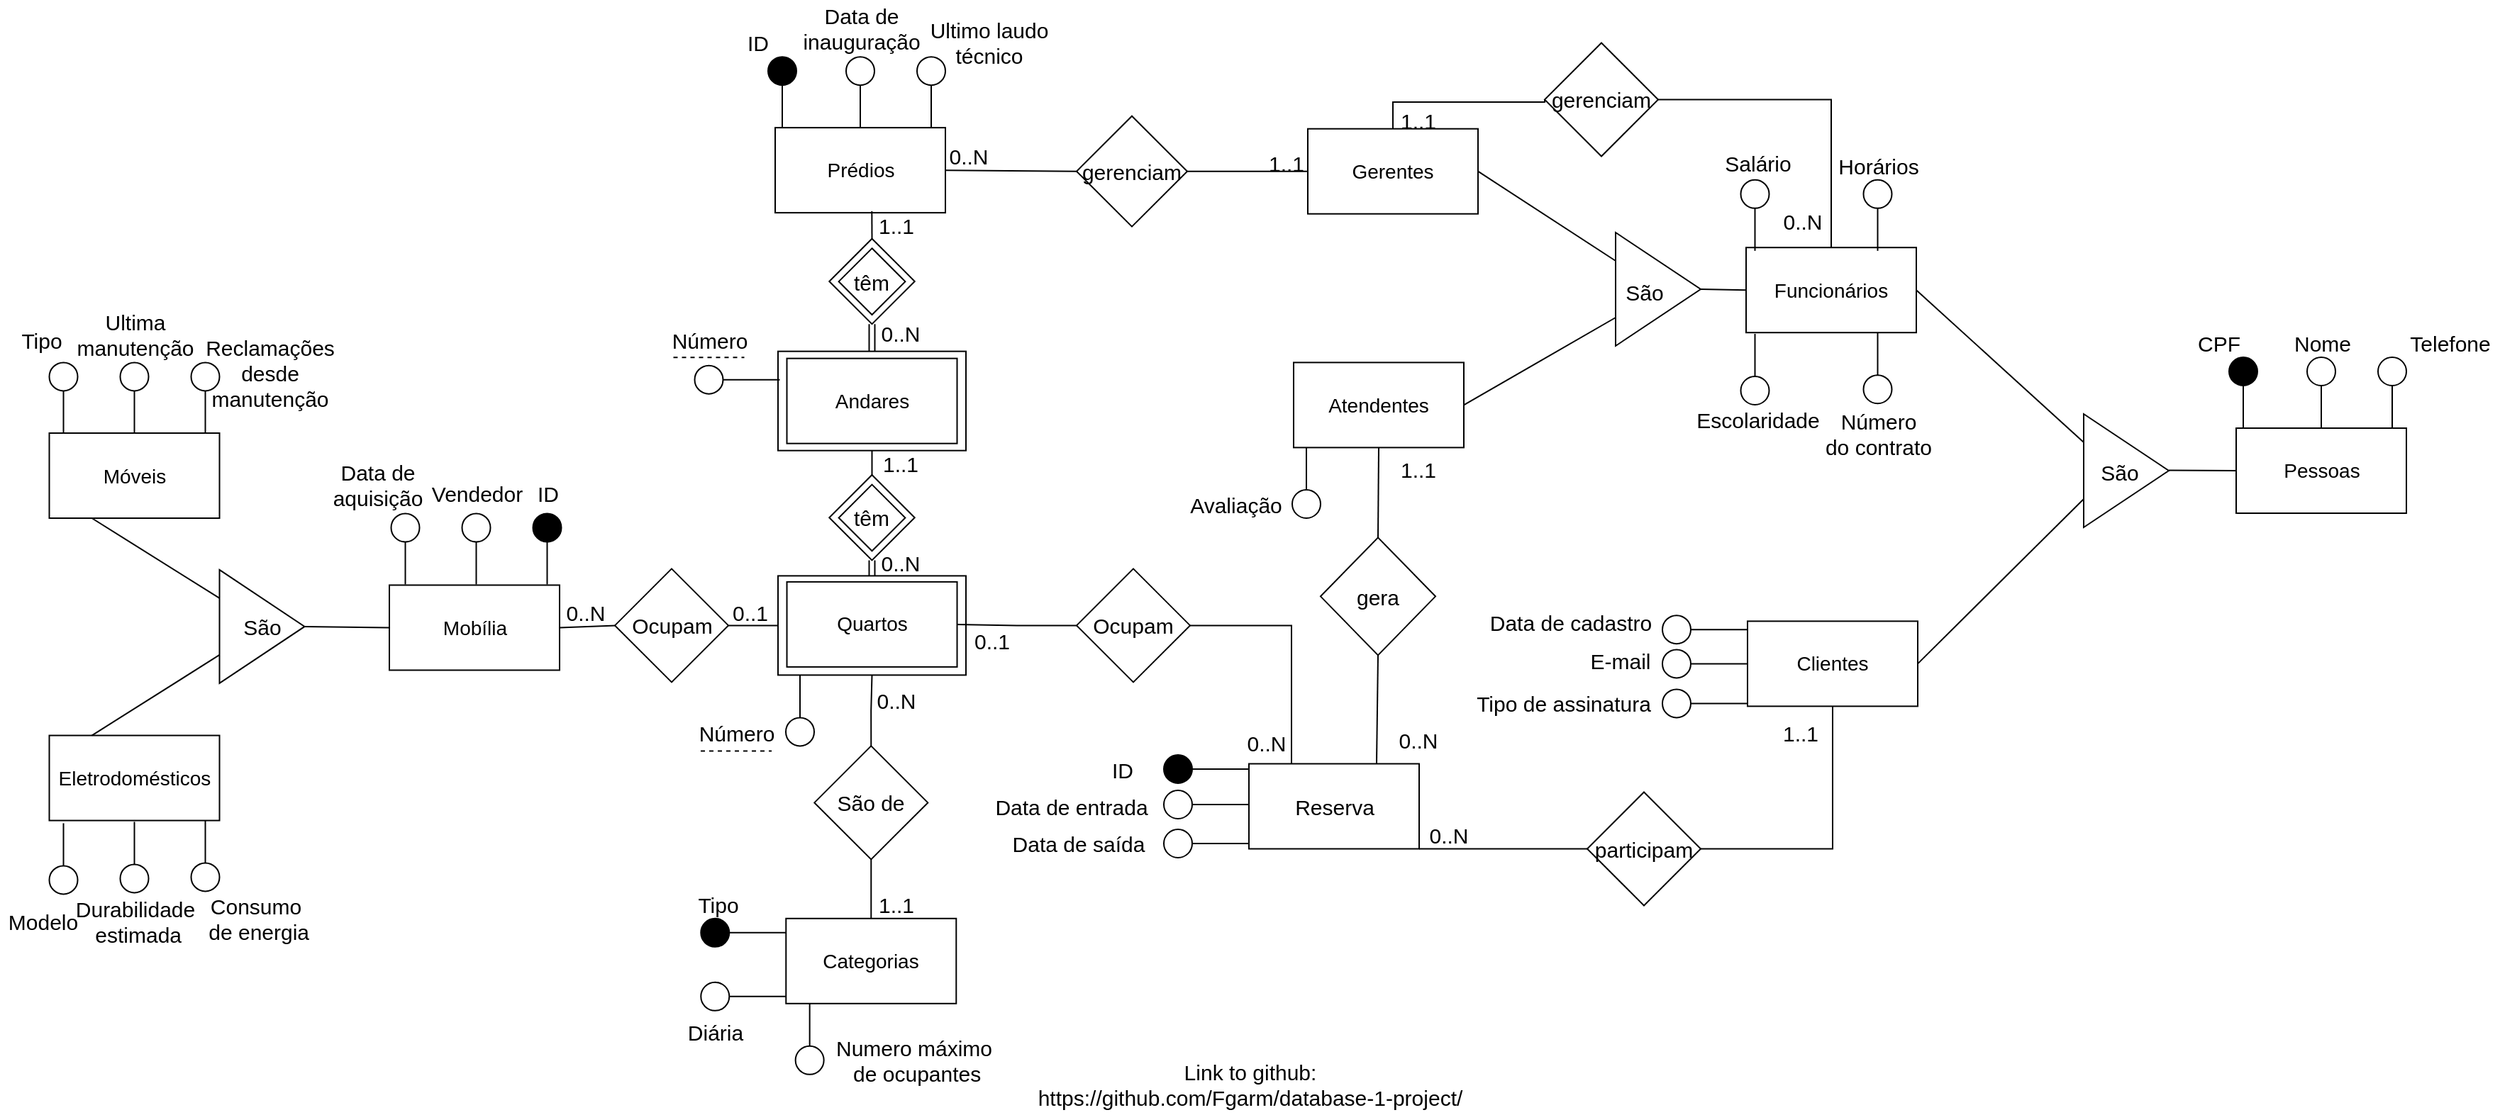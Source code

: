 <mxfile version="18.2.1" type="device"><diagram id="JcB4AoaDVqTouLbzVeP7" name="Page-1"><mxGraphModel dx="2439" dy="483" grid="1" gridSize="10" guides="1" tooltips="1" connect="1" arrows="1" fold="1" page="1" pageScale="1" pageWidth="827" pageHeight="1169" math="0" shadow="0"><root><mxCell id="0"/><mxCell id="1" parent="0"/><mxCell id="ormD6xLcitL1swDB1oH6-173" style="edgeStyle=none;rounded=0;orthogonalLoop=1;jettySize=auto;html=1;exitX=0.5;exitY=1;exitDx=0;exitDy=0;entryX=0.5;entryY=0;entryDx=0;entryDy=0;fontSize=15;endArrow=none;endFill=0;shape=link;" edge="1" parent="1" source="ormD6xLcitL1swDB1oH6-175" target="ormD6xLcitL1swDB1oH6-176"><mxGeometry relative="1" as="geometry"/></mxCell><mxCell id="ormD6xLcitL1swDB1oH6-174" style="edgeStyle=none;rounded=0;orthogonalLoop=1;jettySize=auto;html=1;exitX=0.5;exitY=0;exitDx=0;exitDy=0;entryX=0.5;entryY=1;entryDx=0;entryDy=0;fontSize=15;endArrow=none;endFill=0;" edge="1" parent="1" source="ormD6xLcitL1swDB1oH6-175" target="ormD6xLcitL1swDB1oH6-177"><mxGeometry relative="1" as="geometry"/></mxCell><mxCell id="ormD6xLcitL1swDB1oH6-175" value="" style="rhombus;whiteSpace=wrap;html=1;labelBackgroundColor=none;sketch=0;fontSize=15;strokeColor=default;strokeWidth=1;fillColor=default;aspect=fixed;" vertex="1" parent="1"><mxGeometry x="-584.37" y="353" width="60.23" height="60.23" as="geometry"/></mxCell><mxCell id="ormD6xLcitL1swDB1oH6-176" value="" style="rounded=0;whiteSpace=wrap;html=1;labelBackgroundColor=#000000;fontSize=15;strokeColor=default;strokeWidth=1;fillColor=#FFFFFF;sketch=0;" vertex="1" parent="1"><mxGeometry x="-620.5" y="424.19" width="132.5" height="70" as="geometry"/></mxCell><mxCell id="ormD6xLcitL1swDB1oH6-177" value="" style="rounded=0;whiteSpace=wrap;html=1;labelBackgroundColor=#000000;fontSize=15;strokeColor=default;strokeWidth=1;fillColor=#FFFFFF;sketch=0;" vertex="1" parent="1"><mxGeometry x="-620.5" y="265.83" width="132.5" height="70" as="geometry"/></mxCell><mxCell id="ormD6xLcitL1swDB1oH6-178" value="Prédios" style="rounded=0;whiteSpace=wrap;html=1;fontSize=14;" vertex="1" parent="1"><mxGeometry x="-622.5" y="108.07" width="120" height="60" as="geometry"/></mxCell><mxCell id="ormD6xLcitL1swDB1oH6-179" value="Andares" style="rounded=0;whiteSpace=wrap;html=1;fontSize=14;" vertex="1" parent="1"><mxGeometry x="-614.25" y="270.83" width="120" height="60" as="geometry"/></mxCell><mxCell id="ormD6xLcitL1swDB1oH6-180" value="Quartos" style="rounded=0;whiteSpace=wrap;html=1;fontSize=14;" vertex="1" parent="1"><mxGeometry x="-614.24" y="428.44" width="120" height="60" as="geometry"/></mxCell><mxCell id="ormD6xLcitL1swDB1oH6-181" value="Categorias" style="rounded=0;whiteSpace=wrap;html=1;fontSize=14;" vertex="1" parent="1"><mxGeometry x="-614.86" y="665.89" width="120" height="60" as="geometry"/></mxCell><mxCell id="ormD6xLcitL1swDB1oH6-182" value="Funcionários" style="rounded=0;whiteSpace=wrap;html=1;fontSize=14;" vertex="1" parent="1"><mxGeometry x="62" y="192.61" width="120" height="60" as="geometry"/></mxCell><mxCell id="ormD6xLcitL1swDB1oH6-183" value="Atendentes" style="rounded=0;whiteSpace=wrap;html=1;fontSize=14;" vertex="1" parent="1"><mxGeometry x="-257" y="273.7" width="120" height="60" as="geometry"/></mxCell><mxCell id="ormD6xLcitL1swDB1oH6-184" value="Gerentes" style="rounded=0;whiteSpace=wrap;html=1;fontSize=14;" vertex="1" parent="1"><mxGeometry x="-247" y="108.85" width="120" height="60" as="geometry"/></mxCell><mxCell id="ormD6xLcitL1swDB1oH6-185" value="Mobília" style="rounded=0;whiteSpace=wrap;html=1;fontSize=14;" vertex="1" parent="1"><mxGeometry x="-894.5" y="430.73" width="120" height="60" as="geometry"/></mxCell><mxCell id="ormD6xLcitL1swDB1oH6-186" value="Móveis" style="rounded=0;whiteSpace=wrap;html=1;fontSize=14;" vertex="1" parent="1"><mxGeometry x="-1134.25" y="323.5" width="120" height="60" as="geometry"/></mxCell><mxCell id="ormD6xLcitL1swDB1oH6-187" value="Eletrodomésticos" style="rounded=0;whiteSpace=wrap;html=1;fontSize=14;" vertex="1" parent="1"><mxGeometry x="-1134.25" y="536.78" width="120" height="60" as="geometry"/></mxCell><mxCell id="ormD6xLcitL1swDB1oH6-188" value="Clientes" style="rounded=0;whiteSpace=wrap;html=1;fontSize=14;" vertex="1" parent="1"><mxGeometry x="63" y="456.19" width="120" height="60" as="geometry"/></mxCell><mxCell id="ormD6xLcitL1swDB1oH6-189" value="" style="ellipse;whiteSpace=wrap;html=1;aspect=fixed;fontSize=15;fillColor=#000000;" vertex="1" parent="1"><mxGeometry x="-627.5" y="58.07" width="20" height="20" as="geometry"/></mxCell><mxCell id="ormD6xLcitL1swDB1oH6-190" value="" style="endArrow=none;html=1;rounded=0;fontSize=15;entryX=0.5;entryY=1;entryDx=0;entryDy=0;" edge="1" parent="1" target="ormD6xLcitL1swDB1oH6-189"><mxGeometry width="50" height="50" relative="1" as="geometry"><mxPoint x="-617.5" y="108.07" as="sourcePoint"/><mxPoint x="-577.5" y="88.07" as="targetPoint"/></mxGeometry></mxCell><mxCell id="ormD6xLcitL1swDB1oH6-191" value="ID" style="text;html=1;align=center;verticalAlign=middle;resizable=0;points=[];autosize=1;strokeColor=none;fillColor=none;fontSize=15;" vertex="1" parent="1"><mxGeometry x="-650" y="38.07" width="30" height="20" as="geometry"/></mxCell><mxCell id="ormD6xLcitL1swDB1oH6-192" value="" style="ellipse;whiteSpace=wrap;html=1;aspect=fixed;fontSize=15;" vertex="1" parent="1"><mxGeometry x="-572.5" y="58.07" width="20" height="20" as="geometry"/></mxCell><mxCell id="ormD6xLcitL1swDB1oH6-193" value="" style="endArrow=none;html=1;rounded=0;fontSize=15;entryX=0.5;entryY=1;entryDx=0;entryDy=0;" edge="1" parent="1" target="ormD6xLcitL1swDB1oH6-192"><mxGeometry width="50" height="50" relative="1" as="geometry"><mxPoint x="-562.5" y="108.07" as="sourcePoint"/><mxPoint x="-522.5" y="88.07" as="targetPoint"/></mxGeometry></mxCell><mxCell id="ormD6xLcitL1swDB1oH6-194" value="&lt;div&gt;Data de &lt;br&gt;&lt;/div&gt;&lt;div&gt;inauguração&lt;/div&gt;" style="text;html=1;align=center;verticalAlign=middle;resizable=0;points=[];autosize=1;strokeColor=none;fillColor=none;fontSize=15;" vertex="1" parent="1"><mxGeometry x="-612.5" y="18.07" width="100" height="40" as="geometry"/></mxCell><mxCell id="ormD6xLcitL1swDB1oH6-195" value="" style="ellipse;whiteSpace=wrap;html=1;aspect=fixed;fontSize=15;" vertex="1" parent="1"><mxGeometry x="-522.5" y="58.07" width="20" height="20" as="geometry"/></mxCell><mxCell id="ormD6xLcitL1swDB1oH6-196" value="" style="endArrow=none;html=1;rounded=0;fontSize=15;entryX=0.5;entryY=1;entryDx=0;entryDy=0;" edge="1" parent="1" target="ormD6xLcitL1swDB1oH6-195"><mxGeometry width="50" height="50" relative="1" as="geometry"><mxPoint x="-512.5" y="108.07" as="sourcePoint"/><mxPoint x="-472.5" y="88.07" as="targetPoint"/></mxGeometry></mxCell><mxCell id="ormD6xLcitL1swDB1oH6-197" value="&lt;div&gt;Ultimo laudo &lt;br&gt;&lt;/div&gt;&lt;div&gt;técnico&lt;/div&gt;" style="text;html=1;align=center;verticalAlign=middle;resizable=0;points=[];autosize=1;strokeColor=none;fillColor=none;fontSize=15;" vertex="1" parent="1"><mxGeometry x="-522.5" y="28.07" width="100" height="40" as="geometry"/></mxCell><mxCell id="ormD6xLcitL1swDB1oH6-198" value="Número" style="text;html=1;align=center;verticalAlign=middle;resizable=0;points=[];autosize=1;strokeColor=none;fillColor=none;fontSize=15;dashed=1;strokeWidth=1;perimeterSpacing=0;" vertex="1" parent="1"><mxGeometry x="-704.25" y="247.76" width="70" height="20" as="geometry"/></mxCell><mxCell id="ormD6xLcitL1swDB1oH6-199" value="" style="endArrow=none;dashed=1;html=1;rounded=0;fontSize=15;" edge="1" parent="1"><mxGeometry width="50" height="50" relative="1" as="geometry"><mxPoint x="-694.25" y="270.14" as="sourcePoint"/><mxPoint x="-644.25" y="270.14" as="targetPoint"/></mxGeometry></mxCell><mxCell id="ormD6xLcitL1swDB1oH6-200" value="" style="endArrow=none;html=1;rounded=0;fontSize=15;" edge="1" parent="1"><mxGeometry relative="1" as="geometry"><mxPoint x="-659.25" y="285.83" as="sourcePoint"/><mxPoint x="-619.25" y="285.83" as="targetPoint"/></mxGeometry></mxCell><mxCell id="ormD6xLcitL1swDB1oH6-201" value="" style="ellipse;whiteSpace=wrap;html=1;aspect=fixed;fontSize=15;labelBackgroundColor=#000000;sketch=0;strokeColor=default;strokeWidth=1;fillColor=#FFFFFF;" vertex="1" parent="1"><mxGeometry x="-679.25" y="275.83" width="20" height="20" as="geometry"/></mxCell><mxCell id="ormD6xLcitL1swDB1oH6-202" value="Número" style="text;html=1;align=center;verticalAlign=middle;resizable=0;points=[];autosize=1;strokeColor=none;fillColor=none;fontSize=15;dashed=1;strokeWidth=1;perimeterSpacing=0;" vertex="1" parent="1"><mxGeometry x="-685" y="525.31" width="70" height="20" as="geometry"/></mxCell><mxCell id="ormD6xLcitL1swDB1oH6-203" value="" style="endArrow=none;dashed=1;html=1;rounded=0;fontSize=15;" edge="1" parent="1"><mxGeometry width="50" height="50" relative="1" as="geometry"><mxPoint x="-675.0" y="547.69" as="sourcePoint"/><mxPoint x="-625.0" y="547.69" as="targetPoint"/></mxGeometry></mxCell><mxCell id="ormD6xLcitL1swDB1oH6-204" value="&lt;div&gt;Numero máximo&lt;/div&gt;&lt;div&gt;&amp;nbsp;de ocupantes&lt;/div&gt;" style="text;html=1;align=center;verticalAlign=middle;resizable=0;points=[];autosize=1;strokeColor=none;fillColor=none;fontSize=15;" vertex="1" parent="1"><mxGeometry x="-590.5" y="745.89" width="130" height="40" as="geometry"/></mxCell><mxCell id="ormD6xLcitL1swDB1oH6-205" value="" style="endArrow=none;html=1;rounded=0;fontSize=15;" edge="1" parent="1"><mxGeometry relative="1" as="geometry"><mxPoint x="-654.86" y="675.89" as="sourcePoint"/><mxPoint x="-614.86" y="675.89" as="targetPoint"/></mxGeometry></mxCell><mxCell id="ormD6xLcitL1swDB1oH6-206" value="" style="endArrow=none;html=1;rounded=0;fontSize=15;" edge="1" parent="1"><mxGeometry relative="1" as="geometry"><mxPoint x="-654.86" y="720.89" as="sourcePoint"/><mxPoint x="-614.86" y="720.89" as="targetPoint"/></mxGeometry></mxCell><mxCell id="ormD6xLcitL1swDB1oH6-207" value="" style="ellipse;whiteSpace=wrap;html=1;aspect=fixed;fontSize=15;labelBackgroundColor=#000000;sketch=0;strokeColor=default;strokeWidth=1;fillColor=#FFFFFF;" vertex="1" parent="1"><mxGeometry x="-674.86" y="710.89" width="20" height="20" as="geometry"/></mxCell><mxCell id="ormD6xLcitL1swDB1oH6-208" value="Tipo" style="text;html=1;align=center;verticalAlign=middle;resizable=0;points=[];autosize=1;strokeColor=none;fillColor=none;fontSize=15;" vertex="1" parent="1"><mxGeometry x="-683" y="645.89" width="40" height="20" as="geometry"/></mxCell><mxCell id="ormD6xLcitL1swDB1oH6-209" value="Diária" style="text;html=1;align=center;verticalAlign=middle;resizable=0;points=[];autosize=1;strokeColor=none;fillColor=none;fontSize=15;" vertex="1" parent="1"><mxGeometry x="-689.86" y="735.89" width="50" height="20" as="geometry"/></mxCell><mxCell id="ormD6xLcitL1swDB1oH6-210" value="" style="ellipse;whiteSpace=wrap;html=1;aspect=fixed;fontSize=15;labelBackgroundColor=#000000;sketch=0;strokeColor=default;strokeWidth=1;fillColor=#FFFFFF;" vertex="1" parent="1"><mxGeometry x="-615.0" y="524.19" width="20" height="20" as="geometry"/></mxCell><mxCell id="ormD6xLcitL1swDB1oH6-211" value="" style="endArrow=none;html=1;rounded=0;fontSize=15;entryX=0.5;entryY=1;entryDx=0;entryDy=0;exitX=0.5;exitY=0;exitDx=0;exitDy=0;" edge="1" parent="1" source="ormD6xLcitL1swDB1oH6-210"><mxGeometry width="50" height="50" relative="1" as="geometry"><mxPoint x="-565.0" y="474.19" as="sourcePoint"/><mxPoint x="-605" y="494.19" as="targetPoint"/></mxGeometry></mxCell><mxCell id="ormD6xLcitL1swDB1oH6-212" value="" style="ellipse;whiteSpace=wrap;html=1;aspect=fixed;fontSize=15;labelBackgroundColor=#000000;sketch=0;strokeColor=default;strokeWidth=1;fillColor=#FFFFFF;" vertex="1" parent="1"><mxGeometry x="-608.18" y="755.89" width="20" height="20" as="geometry"/></mxCell><mxCell id="ormD6xLcitL1swDB1oH6-213" value="" style="endArrow=none;html=1;rounded=0;fontSize=15;entryX=0.5;entryY=1;entryDx=0;entryDy=0;exitX=0.5;exitY=0;exitDx=0;exitDy=0;" edge="1" parent="1" source="ormD6xLcitL1swDB1oH6-212"><mxGeometry width="50" height="50" relative="1" as="geometry"><mxPoint x="-558.18" y="705.89" as="sourcePoint"/><mxPoint x="-598.18" y="725.89" as="targetPoint"/></mxGeometry></mxCell><mxCell id="ormD6xLcitL1swDB1oH6-214" value="Pessoas" style="rounded=0;whiteSpace=wrap;html=1;fontSize=14;" vertex="1" parent="1"><mxGeometry x="407.5" y="320" width="120" height="60" as="geometry"/></mxCell><mxCell id="ormD6xLcitL1swDB1oH6-215" value="" style="ellipse;whiteSpace=wrap;html=1;aspect=fixed;fontSize=15;fillColor=#000000;" vertex="1" parent="1"><mxGeometry x="402.5" y="270" width="20" height="20" as="geometry"/></mxCell><mxCell id="ormD6xLcitL1swDB1oH6-216" value="" style="endArrow=none;html=1;rounded=0;fontSize=15;entryX=0.5;entryY=1;entryDx=0;entryDy=0;" edge="1" parent="1" target="ormD6xLcitL1swDB1oH6-215"><mxGeometry width="50" height="50" relative="1" as="geometry"><mxPoint x="412.5" y="320" as="sourcePoint"/><mxPoint x="452.5" y="300" as="targetPoint"/></mxGeometry></mxCell><mxCell id="ormD6xLcitL1swDB1oH6-217" value="" style="ellipse;whiteSpace=wrap;html=1;aspect=fixed;fontSize=15;" vertex="1" parent="1"><mxGeometry x="457.5" y="270" width="20" height="20" as="geometry"/></mxCell><mxCell id="ormD6xLcitL1swDB1oH6-218" value="" style="endArrow=none;html=1;rounded=0;fontSize=15;entryX=0.5;entryY=1;entryDx=0;entryDy=0;" edge="1" parent="1" target="ormD6xLcitL1swDB1oH6-217"><mxGeometry width="50" height="50" relative="1" as="geometry"><mxPoint x="467.5" y="320" as="sourcePoint"/><mxPoint x="507.5" y="300" as="targetPoint"/></mxGeometry></mxCell><mxCell id="ormD6xLcitL1swDB1oH6-219" value="CPF" style="text;html=1;align=center;verticalAlign=middle;resizable=0;points=[];autosize=1;strokeColor=none;fillColor=none;fontSize=15;" vertex="1" parent="1"><mxGeometry x="370" y="250.0" width="50" height="20" as="geometry"/></mxCell><mxCell id="ormD6xLcitL1swDB1oH6-220" value="Nome" style="text;html=1;align=center;verticalAlign=middle;resizable=0;points=[];autosize=1;strokeColor=none;fillColor=none;fontSize=15;" vertex="1" parent="1"><mxGeometry x="437.5" y="250.0" width="60" height="20" as="geometry"/></mxCell><mxCell id="ormD6xLcitL1swDB1oH6-221" value="" style="ellipse;whiteSpace=wrap;html=1;aspect=fixed;fontSize=15;" vertex="1" parent="1"><mxGeometry x="507.5" y="270" width="20" height="20" as="geometry"/></mxCell><mxCell id="ormD6xLcitL1swDB1oH6-222" value="" style="endArrow=none;html=1;rounded=0;fontSize=15;entryX=0.5;entryY=1;entryDx=0;entryDy=0;" edge="1" parent="1" target="ormD6xLcitL1swDB1oH6-221"><mxGeometry width="50" height="50" relative="1" as="geometry"><mxPoint x="517.5" y="320" as="sourcePoint"/><mxPoint x="557.5" y="300" as="targetPoint"/></mxGeometry></mxCell><mxCell id="ormD6xLcitL1swDB1oH6-223" value="Telefone" style="text;html=1;align=center;verticalAlign=middle;resizable=0;points=[];autosize=1;strokeColor=none;fillColor=none;fontSize=15;" vertex="1" parent="1"><mxGeometry x="522.5" y="250.0" width="70" height="20" as="geometry"/></mxCell><mxCell id="ormD6xLcitL1swDB1oH6-224" value="Escolaridade" style="text;html=1;align=center;verticalAlign=middle;resizable=0;points=[];autosize=1;strokeColor=none;fillColor=none;fontSize=15;" vertex="1" parent="1"><mxGeometry x="20" y="303.5" width="100" height="20" as="geometry"/></mxCell><mxCell id="ormD6xLcitL1swDB1oH6-225" value="Salário" style="text;html=1;align=center;verticalAlign=middle;resizable=0;points=[];autosize=1;strokeColor=none;fillColor=none;fontSize=15;" vertex="1" parent="1"><mxGeometry x="40" y="123" width="60" height="20" as="geometry"/></mxCell><mxCell id="ormD6xLcitL1swDB1oH6-226" value="Horários" style="text;html=1;align=center;verticalAlign=middle;resizable=0;points=[];autosize=1;strokeColor=none;fillColor=none;fontSize=15;" vertex="1" parent="1"><mxGeometry x="120" y="124.93" width="70" height="20" as="geometry"/></mxCell><mxCell id="ormD6xLcitL1swDB1oH6-227" value="&lt;div&gt;Número &lt;br&gt;&lt;/div&gt;&lt;div&gt;do contrato&lt;/div&gt;" style="text;html=1;align=center;verticalAlign=middle;resizable=0;points=[];autosize=1;strokeColor=none;fillColor=none;fontSize=15;" vertex="1" parent="1"><mxGeometry x="110" y="303.5" width="90" height="40" as="geometry"/></mxCell><mxCell id="ormD6xLcitL1swDB1oH6-228" value="Reserva" style="rounded=0;whiteSpace=wrap;html=1;labelBackgroundColor=#FFFFFF;sketch=0;fontSize=15;strokeColor=default;strokeWidth=1;fillColor=#FFFFFF;" vertex="1" parent="1"><mxGeometry x="-288.5" y="556.75" width="120" height="60" as="geometry"/></mxCell><mxCell id="ormD6xLcitL1swDB1oH6-229" value="Data de cadastro" style="text;html=1;align=center;verticalAlign=middle;resizable=0;points=[];autosize=1;strokeColor=none;fillColor=none;fontSize=15;" vertex="1" parent="1"><mxGeometry x="-127" y="447.08" width="130" height="20" as="geometry"/></mxCell><mxCell id="ormD6xLcitL1swDB1oH6-230" value="Tipo de assinatura" style="text;html=1;align=center;verticalAlign=middle;resizable=0;points=[];autosize=1;strokeColor=none;fillColor=none;fontSize=15;" vertex="1" parent="1"><mxGeometry x="-137" y="503.69" width="140" height="20" as="geometry"/></mxCell><mxCell id="ormD6xLcitL1swDB1oH6-231" value="E-mail" style="text;html=1;align=center;verticalAlign=middle;resizable=0;points=[];autosize=1;strokeColor=none;fillColor=none;fontSize=15;" vertex="1" parent="1"><mxGeometry x="-57" y="473.69" width="60" height="20" as="geometry"/></mxCell><mxCell id="ormD6xLcitL1swDB1oH6-232" value="Avaliação" style="text;html=1;align=center;verticalAlign=middle;resizable=0;points=[];autosize=1;strokeColor=none;fillColor=none;fontSize=15;" vertex="1" parent="1"><mxGeometry x="-338" y="363.5" width="80" height="20" as="geometry"/></mxCell><mxCell id="ormD6xLcitL1swDB1oH6-233" value="" style="ellipse;whiteSpace=wrap;html=1;aspect=fixed;fontSize=15;labelBackgroundColor=#000000;sketch=0;strokeColor=default;strokeWidth=1;fillColor=#FFFFFF;" vertex="1" parent="1"><mxGeometry x="144.75" y="144.93" width="20" height="20" as="geometry"/></mxCell><mxCell id="ormD6xLcitL1swDB1oH6-234" value="" style="endArrow=none;html=1;rounded=0;fontSize=15;entryX=0.5;entryY=1;entryDx=0;entryDy=0;" edge="1" parent="1" target="ormD6xLcitL1swDB1oH6-233"><mxGeometry width="50" height="50" relative="1" as="geometry"><mxPoint x="154.75" y="194.93" as="sourcePoint"/><mxPoint x="194.75" y="174.93" as="targetPoint"/></mxGeometry></mxCell><mxCell id="ormD6xLcitL1swDB1oH6-235" value="" style="ellipse;whiteSpace=wrap;html=1;aspect=fixed;fontSize=15;labelBackgroundColor=#000000;sketch=0;strokeColor=default;strokeWidth=1;fillColor=#FFFFFF;" vertex="1" parent="1"><mxGeometry x="58.25" y="144.93" width="20" height="20" as="geometry"/></mxCell><mxCell id="ormD6xLcitL1swDB1oH6-236" value="" style="endArrow=none;html=1;rounded=0;fontSize=15;entryX=0.5;entryY=1;entryDx=0;entryDy=0;" edge="1" parent="1" target="ormD6xLcitL1swDB1oH6-235"><mxGeometry width="50" height="50" relative="1" as="geometry"><mxPoint x="68.25" y="194.93" as="sourcePoint"/><mxPoint x="108.25" y="174.93" as="targetPoint"/></mxGeometry></mxCell><mxCell id="ormD6xLcitL1swDB1oH6-237" value="" style="endArrow=none;html=1;rounded=0;fontSize=15;" edge="1" parent="1"><mxGeometry relative="1" as="geometry"><mxPoint x="-328.5" y="613" as="sourcePoint"/><mxPoint x="-288.5" y="613" as="targetPoint"/></mxGeometry></mxCell><mxCell id="ormD6xLcitL1swDB1oH6-238" value="" style="ellipse;whiteSpace=wrap;html=1;aspect=fixed;fontSize=15;labelBackgroundColor=#000000;sketch=0;strokeColor=default;strokeWidth=1;fillColor=#FFFFFF;" vertex="1" parent="1"><mxGeometry x="-348.5" y="603" width="20" height="20" as="geometry"/></mxCell><mxCell id="ormD6xLcitL1swDB1oH6-239" value="" style="endArrow=none;html=1;rounded=0;fontSize=15;" edge="1" parent="1"><mxGeometry relative="1" as="geometry"><mxPoint x="-328.5" y="585.5" as="sourcePoint"/><mxPoint x="-288.5" y="585.5" as="targetPoint"/></mxGeometry></mxCell><mxCell id="ormD6xLcitL1swDB1oH6-240" value="" style="ellipse;whiteSpace=wrap;html=1;aspect=fixed;fontSize=15;labelBackgroundColor=#000000;sketch=0;strokeColor=default;strokeWidth=1;fillColor=#FFFFFF;" vertex="1" parent="1"><mxGeometry x="-348.5" y="575.5" width="20" height="20" as="geometry"/></mxCell><mxCell id="ormD6xLcitL1swDB1oH6-241" value="" style="endArrow=none;html=1;rounded=0;fontSize=15;" edge="1" parent="1"><mxGeometry relative="1" as="geometry"><mxPoint x="-328.5" y="560.5" as="sourcePoint"/><mxPoint x="-288.5" y="560.5" as="targetPoint"/></mxGeometry></mxCell><mxCell id="ormD6xLcitL1swDB1oH6-242" value="ID" style="text;html=1;align=center;verticalAlign=middle;resizable=0;points=[];autosize=1;strokeColor=none;fillColor=none;fontSize=15;" vertex="1" parent="1"><mxGeometry x="-393.5" y="550.5" width="30" height="20" as="geometry"/></mxCell><mxCell id="ormD6xLcitL1swDB1oH6-243" value="Data de entrada" style="text;html=1;align=center;verticalAlign=middle;resizable=0;points=[];autosize=1;strokeColor=none;fillColor=none;fontSize=15;" vertex="1" parent="1"><mxGeometry x="-474" y="576.75" width="120" height="20" as="geometry"/></mxCell><mxCell id="ormD6xLcitL1swDB1oH6-244" value="" style="endArrow=none;html=1;rounded=0;fontSize=15;" edge="1" parent="1"><mxGeometry relative="1" as="geometry"><mxPoint x="23.0" y="486.19" as="sourcePoint"/><mxPoint x="63.0" y="486.19" as="targetPoint"/></mxGeometry></mxCell><mxCell id="ormD6xLcitL1swDB1oH6-245" value="" style="ellipse;whiteSpace=wrap;html=1;aspect=fixed;fontSize=15;labelBackgroundColor=#000000;sketch=0;strokeColor=default;strokeWidth=1;fillColor=#FFFFFF;" vertex="1" parent="1"><mxGeometry x="3" y="476.19" width="20" height="20" as="geometry"/></mxCell><mxCell id="ormD6xLcitL1swDB1oH6-246" value="" style="endArrow=none;html=1;rounded=0;fontSize=15;" edge="1" parent="1"><mxGeometry relative="1" as="geometry"><mxPoint x="23.0" y="462.08" as="sourcePoint"/><mxPoint x="63.0" y="462.08" as="targetPoint"/></mxGeometry></mxCell><mxCell id="ormD6xLcitL1swDB1oH6-247" value="" style="ellipse;whiteSpace=wrap;html=1;aspect=fixed;fontSize=15;labelBackgroundColor=#000000;sketch=0;strokeColor=default;strokeWidth=1;fillColor=#FFFFFF;" vertex="1" parent="1"><mxGeometry x="3" y="452.08" width="20" height="20" as="geometry"/></mxCell><mxCell id="ormD6xLcitL1swDB1oH6-248" value="" style="endArrow=none;html=1;rounded=0;fontSize=15;" edge="1" parent="1"><mxGeometry relative="1" as="geometry"><mxPoint x="23.0" y="514.19" as="sourcePoint"/><mxPoint x="63.0" y="514.19" as="targetPoint"/></mxGeometry></mxCell><mxCell id="ormD6xLcitL1swDB1oH6-249" value="" style="ellipse;whiteSpace=wrap;html=1;aspect=fixed;fontSize=15;labelBackgroundColor=#000000;sketch=0;strokeColor=default;strokeWidth=1;fillColor=#FFFFFF;" vertex="1" parent="1"><mxGeometry x="3" y="504.19" width="20" height="20" as="geometry"/></mxCell><mxCell id="ormD6xLcitL1swDB1oH6-250" value="&lt;div&gt;Link to github:&lt;br&gt;&lt;/div&gt;&lt;div&gt;https://github.com/Fgarm/database-1-project/&lt;/div&gt;" style="text;html=1;align=center;verticalAlign=middle;resizable=0;points=[];autosize=1;strokeColor=none;fillColor=none;fontSize=15;" vertex="1" parent="1"><mxGeometry x="-443" y="763" width="310" height="40" as="geometry"/></mxCell><mxCell id="ormD6xLcitL1swDB1oH6-251" value="" style="triangle;whiteSpace=wrap;html=1;labelBackgroundColor=#000000;sketch=0;fontSize=15;strokeColor=default;strokeWidth=1;fillColor=#FFFFFF;" vertex="1" parent="1"><mxGeometry x="300" y="310" width="60" height="80" as="geometry"/></mxCell><mxCell id="ormD6xLcitL1swDB1oH6-252" value="São" style="text;html=1;align=center;verticalAlign=middle;resizable=0;points=[];autosize=1;strokeColor=none;fillColor=none;fontSize=15;" vertex="1" parent="1"><mxGeometry x="305" y="341.47" width="40" height="20" as="geometry"/></mxCell><mxCell id="ormD6xLcitL1swDB1oH6-253" value="" style="endArrow=none;html=1;rounded=0;fontSize=15;entryX=0;entryY=0.5;entryDx=0;entryDy=0;" edge="1" parent="1" target="ormD6xLcitL1swDB1oH6-214"><mxGeometry relative="1" as="geometry"><mxPoint x="360" y="349.8" as="sourcePoint"/><mxPoint x="520" y="349.8" as="targetPoint"/></mxGeometry></mxCell><mxCell id="ormD6xLcitL1swDB1oH6-254" value="" style="endArrow=none;html=1;rounded=0;fontSize=15;entryX=0;entryY=0.25;entryDx=0;entryDy=0;exitX=1;exitY=0.5;exitDx=0;exitDy=0;" edge="1" parent="1" source="ormD6xLcitL1swDB1oH6-182" target="ormD6xLcitL1swDB1oH6-251"><mxGeometry relative="1" as="geometry"><mxPoint x="260" y="320" as="sourcePoint"/><mxPoint x="240" y="440" as="targetPoint"/></mxGeometry></mxCell><mxCell id="ormD6xLcitL1swDB1oH6-255" value="" style="endArrow=none;html=1;rounded=0;fontSize=15;exitX=1;exitY=0.5;exitDx=0;exitDy=0;entryX=0;entryY=0.75;entryDx=0;entryDy=0;" edge="1" parent="1" source="ormD6xLcitL1swDB1oH6-188" target="ormD6xLcitL1swDB1oH6-251"><mxGeometry relative="1" as="geometry"><mxPoint x="177.5" y="488.83" as="sourcePoint"/><mxPoint x="337.5" y="488.83" as="targetPoint"/></mxGeometry></mxCell><mxCell id="ormD6xLcitL1swDB1oH6-256" style="edgeStyle=none;rounded=0;orthogonalLoop=1;jettySize=auto;html=1;exitX=1;exitY=0.5;exitDx=0;exitDy=0;entryX=0;entryY=0.5;entryDx=0;entryDy=0;endArrow=none;endFill=0;" edge="1" parent="1" source="ormD6xLcitL1swDB1oH6-257" target="ormD6xLcitL1swDB1oH6-182"><mxGeometry relative="1" as="geometry"/></mxCell><mxCell id="ormD6xLcitL1swDB1oH6-257" value="" style="triangle;whiteSpace=wrap;html=1;labelBackgroundColor=#000000;sketch=0;fontSize=15;strokeColor=default;strokeWidth=1;fillColor=#FFFFFF;rotation=0;" vertex="1" parent="1"><mxGeometry x="-30" y="182.0" width="60" height="80" as="geometry"/></mxCell><mxCell id="ormD6xLcitL1swDB1oH6-258" value="São" style="text;html=1;align=center;verticalAlign=middle;resizable=0;points=[];autosize=1;strokeColor=none;fillColor=none;fontSize=15;" vertex="1" parent="1"><mxGeometry x="-30" y="213.7" width="40" height="20" as="geometry"/></mxCell><mxCell id="ormD6xLcitL1swDB1oH6-259" value="" style="endArrow=none;html=1;rounded=0;fontSize=15;exitX=1;exitY=0.5;exitDx=0;exitDy=0;entryX=0;entryY=0.25;entryDx=0;entryDy=0;" edge="1" parent="1" source="ormD6xLcitL1swDB1oH6-184" target="ormD6xLcitL1swDB1oH6-257"><mxGeometry relative="1" as="geometry"><mxPoint x="-87.5" y="211.72" as="sourcePoint"/><mxPoint x="72.5" y="211.72" as="targetPoint"/></mxGeometry></mxCell><mxCell id="ormD6xLcitL1swDB1oH6-260" value="" style="endArrow=none;html=1;rounded=0;fontSize=15;entryX=1;entryY=0.5;entryDx=0;entryDy=0;exitX=0;exitY=0.75;exitDx=0;exitDy=0;" edge="1" parent="1" source="ormD6xLcitL1swDB1oH6-257" target="ormD6xLcitL1swDB1oH6-183"><mxGeometry relative="1" as="geometry"><mxPoint x="101.5" y="261.08" as="sourcePoint"/><mxPoint x="261.5" y="261.08" as="targetPoint"/></mxGeometry></mxCell><mxCell id="ormD6xLcitL1swDB1oH6-261" style="edgeStyle=none;rounded=0;orthogonalLoop=1;jettySize=auto;html=1;exitX=0.5;exitY=0;exitDx=0;exitDy=0;entryX=0.5;entryY=1;entryDx=0;entryDy=0;endArrow=none;endFill=0;" edge="1" parent="1" source="ormD6xLcitL1swDB1oH6-262" target="ormD6xLcitL1swDB1oH6-183"><mxGeometry relative="1" as="geometry"/></mxCell><mxCell id="ormD6xLcitL1swDB1oH6-262" value="gera" style="rhombus;whiteSpace=wrap;html=1;labelBackgroundColor=#FFFFFF;sketch=0;fontSize=15;strokeColor=default;strokeWidth=1;fillColor=#FFFFFF;rotation=0;" vertex="1" parent="1"><mxGeometry x="-238" y="397.18" width="81" height="83" as="geometry"/></mxCell><mxCell id="ormD6xLcitL1swDB1oH6-263" value="" style="endArrow=none;html=1;rounded=0;fontSize=15;entryX=0.75;entryY=0;entryDx=0;entryDy=0;exitX=0.5;exitY=1;exitDx=0;exitDy=0;" edge="1" parent="1" source="ormD6xLcitL1swDB1oH6-262" target="ormD6xLcitL1swDB1oH6-228"><mxGeometry relative="1" as="geometry"><mxPoint x="-349" y="411.08" as="sourcePoint"/><mxPoint x="-128" y="449.08" as="targetPoint"/></mxGeometry></mxCell><mxCell id="ormD6xLcitL1swDB1oH6-264" value="" style="ellipse;whiteSpace=wrap;html=1;aspect=fixed;fontSize=15;fillColor=#000000;labelBackgroundColor=none;sketch=0;strokeColor=default;strokeWidth=1;" vertex="1" parent="1"><mxGeometry x="-348.5" y="550.5" width="20" height="20" as="geometry"/></mxCell><mxCell id="ormD6xLcitL1swDB1oH6-265" style="edgeStyle=orthogonalEdgeStyle;rounded=0;orthogonalLoop=1;jettySize=auto;html=1;entryX=1;entryY=0.5;entryDx=0;entryDy=0;fontSize=15;endArrow=none;endFill=0;" edge="1" parent="1" source="ormD6xLcitL1swDB1oH6-267" target="ormD6xLcitL1swDB1oH6-180"><mxGeometry relative="1" as="geometry"/></mxCell><mxCell id="ormD6xLcitL1swDB1oH6-266" style="edgeStyle=orthogonalEdgeStyle;rounded=0;orthogonalLoop=1;jettySize=auto;html=1;exitX=1;exitY=0.5;exitDx=0;exitDy=0;entryX=0.25;entryY=0;entryDx=0;entryDy=0;endArrow=none;endFill=0;" edge="1" parent="1" source="ormD6xLcitL1swDB1oH6-267" target="ormD6xLcitL1swDB1oH6-228"><mxGeometry relative="1" as="geometry"/></mxCell><mxCell id="ormD6xLcitL1swDB1oH6-267" value="Ocupam" style="rhombus;whiteSpace=wrap;html=1;labelBackgroundColor=none;sketch=0;fontSize=15;strokeColor=default;strokeWidth=1;fillColor=default;" vertex="1" parent="1"><mxGeometry x="-410" y="419.19" width="80" height="80" as="geometry"/></mxCell><mxCell id="ormD6xLcitL1swDB1oH6-268" value="" style="ellipse;whiteSpace=wrap;html=1;aspect=fixed;fontSize=15;fillColor=#000000;labelBackgroundColor=none;sketch=0;strokeColor=default;strokeWidth=1;" vertex="1" parent="1"><mxGeometry x="-793.25" y="380.23" width="20" height="20" as="geometry"/></mxCell><mxCell id="ormD6xLcitL1swDB1oH6-269" value="" style="endArrow=none;html=1;rounded=0;fontSize=15;entryX=0.5;entryY=1;entryDx=0;entryDy=0;" edge="1" parent="1" target="ormD6xLcitL1swDB1oH6-268"><mxGeometry width="50" height="50" relative="1" as="geometry"><mxPoint x="-783.25" y="430.23" as="sourcePoint"/><mxPoint x="-743.25" y="410.23" as="targetPoint"/></mxGeometry></mxCell><mxCell id="ormD6xLcitL1swDB1oH6-270" value="" style="ellipse;whiteSpace=wrap;html=1;aspect=fixed;fontSize=15;labelBackgroundColor=none;sketch=0;strokeColor=default;strokeWidth=1;fillColor=default;" vertex="1" parent="1"><mxGeometry x="-893.25" y="380.23" width="20" height="20" as="geometry"/></mxCell><mxCell id="ormD6xLcitL1swDB1oH6-271" value="" style="endArrow=none;html=1;rounded=0;fontSize=15;entryX=0.5;entryY=1;entryDx=0;entryDy=0;" edge="1" parent="1" target="ormD6xLcitL1swDB1oH6-270"><mxGeometry width="50" height="50" relative="1" as="geometry"><mxPoint x="-883.25" y="430.23" as="sourcePoint"/><mxPoint x="-843.25" y="410.23" as="targetPoint"/></mxGeometry></mxCell><mxCell id="ormD6xLcitL1swDB1oH6-272" value="" style="ellipse;whiteSpace=wrap;html=1;aspect=fixed;fontSize=15;labelBackgroundColor=none;sketch=0;strokeColor=default;strokeWidth=1;fillColor=default;" vertex="1" parent="1"><mxGeometry x="-843.25" y="380.23" width="20" height="20" as="geometry"/></mxCell><mxCell id="ormD6xLcitL1swDB1oH6-273" value="" style="endArrow=none;html=1;rounded=0;fontSize=15;entryX=0.5;entryY=1;entryDx=0;entryDy=0;" edge="1" parent="1" target="ormD6xLcitL1swDB1oH6-272"><mxGeometry width="50" height="50" relative="1" as="geometry"><mxPoint x="-833.25" y="430.23" as="sourcePoint"/><mxPoint x="-793.25" y="410.23" as="targetPoint"/></mxGeometry></mxCell><mxCell id="ormD6xLcitL1swDB1oH6-274" value="ID" style="text;html=1;align=center;verticalAlign=middle;resizable=0;points=[];autosize=1;strokeColor=none;fillColor=none;fontSize=15;" vertex="1" parent="1"><mxGeometry x="-798.25" y="356.23" width="30" height="20" as="geometry"/></mxCell><mxCell id="ormD6xLcitL1swDB1oH6-275" value="Vendedor" style="text;html=1;align=center;verticalAlign=middle;resizable=0;points=[];autosize=1;strokeColor=none;fillColor=none;fontSize=15;" vertex="1" parent="1"><mxGeometry x="-873.25" y="356.23" width="80" height="20" as="geometry"/></mxCell><mxCell id="ormD6xLcitL1swDB1oH6-276" value="&lt;div&gt;Data de &lt;br&gt;&lt;/div&gt;&lt;div&gt;aquisição&lt;/div&gt;" style="text;html=1;align=center;verticalAlign=middle;resizable=0;points=[];autosize=1;strokeColor=none;fillColor=none;fontSize=15;" vertex="1" parent="1"><mxGeometry x="-943.25" y="340.23" width="80" height="40" as="geometry"/></mxCell><mxCell id="ormD6xLcitL1swDB1oH6-277" value="" style="ellipse;whiteSpace=wrap;html=1;aspect=fixed;fontSize=15;labelBackgroundColor=none;sketch=0;strokeColor=default;strokeWidth=1;fillColor=default;" vertex="1" parent="1"><mxGeometry x="-1134.25" y="273.7" width="20" height="20" as="geometry"/></mxCell><mxCell id="ormD6xLcitL1swDB1oH6-278" value="" style="endArrow=none;html=1;rounded=0;fontSize=15;entryX=0.5;entryY=1;entryDx=0;entryDy=0;" edge="1" parent="1" target="ormD6xLcitL1swDB1oH6-277"><mxGeometry width="50" height="50" relative="1" as="geometry"><mxPoint x="-1124.25" y="323.7" as="sourcePoint"/><mxPoint x="-1084.25" y="303.7" as="targetPoint"/></mxGeometry></mxCell><mxCell id="ormD6xLcitL1swDB1oH6-279" value="" style="ellipse;whiteSpace=wrap;html=1;aspect=fixed;fontSize=15;labelBackgroundColor=none;sketch=0;strokeColor=default;strokeWidth=1;fillColor=default;" vertex="1" parent="1"><mxGeometry x="-1034.25" y="273.7" width="20" height="20" as="geometry"/></mxCell><mxCell id="ormD6xLcitL1swDB1oH6-280" value="" style="endArrow=none;html=1;rounded=0;fontSize=15;entryX=0.5;entryY=1;entryDx=0;entryDy=0;" edge="1" parent="1" target="ormD6xLcitL1swDB1oH6-279"><mxGeometry width="50" height="50" relative="1" as="geometry"><mxPoint x="-1024.25" y="323.7" as="sourcePoint"/><mxPoint x="-984.25" y="303.7" as="targetPoint"/></mxGeometry></mxCell><mxCell id="ormD6xLcitL1swDB1oH6-281" value="" style="ellipse;whiteSpace=wrap;html=1;aspect=fixed;fontSize=15;labelBackgroundColor=none;sketch=0;strokeColor=default;strokeWidth=1;fillColor=default;" vertex="1" parent="1"><mxGeometry x="-1084.25" y="273.7" width="20" height="20" as="geometry"/></mxCell><mxCell id="ormD6xLcitL1swDB1oH6-282" value="" style="endArrow=none;html=1;rounded=0;fontSize=15;entryX=0.5;entryY=1;entryDx=0;entryDy=0;" edge="1" parent="1" target="ormD6xLcitL1swDB1oH6-281"><mxGeometry width="50" height="50" relative="1" as="geometry"><mxPoint x="-1074.25" y="323.7" as="sourcePoint"/><mxPoint x="-1034.25" y="303.7" as="targetPoint"/></mxGeometry></mxCell><mxCell id="ormD6xLcitL1swDB1oH6-283" value="" style="ellipse;whiteSpace=wrap;html=1;aspect=fixed;fontSize=15;labelBackgroundColor=#000000;sketch=0;strokeColor=default;strokeWidth=1;fillColor=#FFFFFF;" vertex="1" parent="1"><mxGeometry x="-1134.25" y="628.7" width="20" height="20" as="geometry"/></mxCell><mxCell id="ormD6xLcitL1swDB1oH6-284" value="" style="endArrow=none;html=1;rounded=0;fontSize=15;entryX=0.5;entryY=1;entryDx=0;entryDy=0;exitX=0.5;exitY=0;exitDx=0;exitDy=0;" edge="1" parent="1" source="ormD6xLcitL1swDB1oH6-283"><mxGeometry width="50" height="50" relative="1" as="geometry"><mxPoint x="-1084.25" y="578.7" as="sourcePoint"/><mxPoint x="-1124.25" y="598.7" as="targetPoint"/></mxGeometry></mxCell><mxCell id="ormD6xLcitL1swDB1oH6-285" value="" style="ellipse;whiteSpace=wrap;html=1;aspect=fixed;fontSize=15;labelBackgroundColor=#000000;sketch=0;strokeColor=default;strokeWidth=1;fillColor=#FFFFFF;" vertex="1" parent="1"><mxGeometry x="-1034.25" y="626.7" width="20" height="20" as="geometry"/></mxCell><mxCell id="ormD6xLcitL1swDB1oH6-286" value="" style="endArrow=none;html=1;rounded=0;fontSize=15;entryX=0.5;entryY=1;entryDx=0;entryDy=0;exitX=0.5;exitY=0;exitDx=0;exitDy=0;" edge="1" parent="1" source="ormD6xLcitL1swDB1oH6-285"><mxGeometry width="50" height="50" relative="1" as="geometry"><mxPoint x="-984.25" y="576.7" as="sourcePoint"/><mxPoint x="-1024.25" y="596.7" as="targetPoint"/></mxGeometry></mxCell><mxCell id="ormD6xLcitL1swDB1oH6-287" value="" style="ellipse;whiteSpace=wrap;html=1;aspect=fixed;fontSize=15;labelBackgroundColor=#000000;sketch=0;strokeColor=default;strokeWidth=1;fillColor=#FFFFFF;" vertex="1" parent="1"><mxGeometry x="-1084.25" y="627.7" width="20" height="20" as="geometry"/></mxCell><mxCell id="ormD6xLcitL1swDB1oH6-288" value="" style="endArrow=none;html=1;rounded=0;fontSize=15;entryX=0.5;entryY=1;entryDx=0;entryDy=0;exitX=0.5;exitY=0;exitDx=0;exitDy=0;" edge="1" parent="1" source="ormD6xLcitL1swDB1oH6-287"><mxGeometry width="50" height="50" relative="1" as="geometry"><mxPoint x="-1034.25" y="577.7" as="sourcePoint"/><mxPoint x="-1074.25" y="597.7" as="targetPoint"/></mxGeometry></mxCell><mxCell id="ormD6xLcitL1swDB1oH6-289" style="rounded=0;orthogonalLoop=1;jettySize=auto;html=1;entryX=0;entryY=0.5;entryDx=0;entryDy=0;fontSize=15;endArrow=none;endFill=0;exitX=1;exitY=0.5;exitDx=0;exitDy=0;" edge="1" parent="1" source="ormD6xLcitL1swDB1oH6-290" target="ormD6xLcitL1swDB1oH6-185"><mxGeometry relative="1" as="geometry"><mxPoint x="-950" y="470" as="sourcePoint"/></mxGeometry></mxCell><mxCell id="ormD6xLcitL1swDB1oH6-290" value="São" style="triangle;whiteSpace=wrap;html=1;labelBackgroundColor=none;sketch=0;fontSize=15;strokeColor=default;strokeWidth=1;fillColor=default;" vertex="1" parent="1"><mxGeometry x="-1014.25" y="419.97" width="60" height="80" as="geometry"/></mxCell><mxCell id="ormD6xLcitL1swDB1oH6-291" value="" style="endArrow=none;html=1;rounded=0;fontSize=15;entryX=0;entryY=0.25;entryDx=0;entryDy=0;exitX=0.25;exitY=1;exitDx=0;exitDy=0;" edge="1" parent="1" source="ormD6xLcitL1swDB1oH6-186" target="ormD6xLcitL1swDB1oH6-290"><mxGeometry relative="1" as="geometry"><mxPoint x="-1184.25" y="436.7" as="sourcePoint"/><mxPoint x="-1024.25" y="436.7" as="targetPoint"/></mxGeometry></mxCell><mxCell id="ormD6xLcitL1swDB1oH6-292" value="" style="endArrow=none;html=1;rounded=0;fontSize=15;entryX=0;entryY=0.75;entryDx=0;entryDy=0;exitX=0.25;exitY=0;exitDx=0;exitDy=0;" edge="1" parent="1" source="ormD6xLcitL1swDB1oH6-187" target="ormD6xLcitL1swDB1oH6-290"><mxGeometry relative="1" as="geometry"><mxPoint x="-1174.25" y="486.7" as="sourcePoint"/><mxPoint x="-1014.25" y="486.7" as="targetPoint"/></mxGeometry></mxCell><mxCell id="ormD6xLcitL1swDB1oH6-293" value="Modelo" style="text;html=1;align=center;verticalAlign=middle;resizable=0;points=[];autosize=1;strokeColor=none;fillColor=none;fontSize=15;" vertex="1" parent="1"><mxGeometry x="-1169" y="657.76" width="60" height="20" as="geometry"/></mxCell><mxCell id="ormD6xLcitL1swDB1oH6-294" value="&lt;div&gt;Durabilidade&lt;/div&gt;&lt;div&gt;&amp;nbsp;estimada&lt;/div&gt;" style="text;html=1;align=center;verticalAlign=middle;resizable=0;points=[];autosize=1;strokeColor=none;fillColor=none;fontSize=15;" vertex="1" parent="1"><mxGeometry x="-1124.25" y="647.76" width="100" height="40" as="geometry"/></mxCell><mxCell id="ormD6xLcitL1swDB1oH6-295" value="&lt;div&gt;Consumo&lt;/div&gt;&lt;div&gt;&amp;nbsp;de energia&lt;/div&gt;" style="text;html=1;align=center;verticalAlign=middle;resizable=0;points=[];autosize=1;strokeColor=none;fillColor=none;fontSize=15;" vertex="1" parent="1"><mxGeometry x="-1034.25" y="645.51" width="90" height="40" as="geometry"/></mxCell><mxCell id="ormD6xLcitL1swDB1oH6-296" value="Tipo" style="text;html=1;align=center;verticalAlign=middle;resizable=0;points=[];autosize=1;strokeColor=none;fillColor=none;fontSize=15;" vertex="1" parent="1"><mxGeometry x="-1160" y="247.76" width="40" height="20" as="geometry"/></mxCell><mxCell id="ormD6xLcitL1swDB1oH6-297" value="&lt;div&gt;Ultima &lt;br&gt;&lt;/div&gt;&lt;div&gt;manutenção&lt;/div&gt;" style="text;html=1;align=center;verticalAlign=middle;resizable=0;points=[];autosize=1;strokeColor=none;fillColor=none;fontSize=15;" vertex="1" parent="1"><mxGeometry x="-1124.25" y="233.7" width="100" height="40" as="geometry"/></mxCell><mxCell id="ormD6xLcitL1swDB1oH6-298" value="&lt;div&gt;Reclamações &lt;br&gt;&lt;/div&gt;&lt;div&gt;desde &lt;br&gt;&lt;/div&gt;&lt;div&gt;manutenção&lt;/div&gt;" style="text;html=1;align=center;verticalAlign=middle;resizable=0;points=[];autosize=1;strokeColor=none;fillColor=none;fontSize=15;" vertex="1" parent="1"><mxGeometry x="-1034.25" y="250.83" width="110" height="60" as="geometry"/></mxCell><mxCell id="ormD6xLcitL1swDB1oH6-299" style="rounded=0;orthogonalLoop=1;jettySize=auto;html=1;exitX=0;exitY=0.5;exitDx=0;exitDy=0;entryX=1;entryY=0.5;entryDx=0;entryDy=0;fontSize=15;endArrow=none;endFill=0;" edge="1" parent="1" target="ormD6xLcitL1swDB1oH6-185"><mxGeometry relative="1" as="geometry"><mxPoint x="-735" y="459.19" as="sourcePoint"/></mxGeometry></mxCell><mxCell id="ormD6xLcitL1swDB1oH6-300" value="Ocupam" style="rhombus;whiteSpace=wrap;html=1;labelBackgroundColor=none;sketch=0;fontSize=15;strokeColor=default;strokeWidth=1;fillColor=default;" vertex="1" parent="1"><mxGeometry x="-735.5" y="419.19" width="80" height="80" as="geometry"/></mxCell><mxCell id="ormD6xLcitL1swDB1oH6-301" value="" style="endArrow=none;html=1;rounded=0;fontSize=15;exitX=1;exitY=0.5;exitDx=0;exitDy=0;entryX=0;entryY=0.5;entryDx=0;entryDy=0;" edge="1" parent="1" source="ormD6xLcitL1swDB1oH6-300" target="ormD6xLcitL1swDB1oH6-176"><mxGeometry relative="1" as="geometry"><mxPoint x="-830" y="525.75" as="sourcePoint"/><mxPoint x="-670" y="525.75" as="targetPoint"/></mxGeometry></mxCell><mxCell id="ormD6xLcitL1swDB1oH6-302" value="têm" style="rhombus;whiteSpace=wrap;html=1;labelBackgroundColor=none;sketch=0;fontSize=15;strokeColor=default;strokeWidth=1;fillColor=default;aspect=fixed;" vertex="1" parent="1"><mxGeometry x="-577.68" y="359.8" width="46.86" height="46.86" as="geometry"/></mxCell><mxCell id="ormD6xLcitL1swDB1oH6-303" style="edgeStyle=none;rounded=0;orthogonalLoop=1;jettySize=auto;html=1;exitX=0.5;exitY=1;exitDx=0;exitDy=0;entryX=0.5;entryY=0;entryDx=0;entryDy=0;fontSize=15;endArrow=none;endFill=0;shape=link;" edge="1" parent="1" source="ormD6xLcitL1swDB1oH6-305" target="ormD6xLcitL1swDB1oH6-177"><mxGeometry relative="1" as="geometry"/></mxCell><mxCell id="ormD6xLcitL1swDB1oH6-304" style="edgeStyle=none;rounded=0;orthogonalLoop=1;jettySize=auto;html=1;exitX=0.5;exitY=0;exitDx=0;exitDy=0;entryX=0.568;entryY=0.982;entryDx=0;entryDy=0;fontSize=15;endArrow=none;endFill=0;entryPerimeter=0;" edge="1" parent="1" source="ormD6xLcitL1swDB1oH6-305" target="ormD6xLcitL1swDB1oH6-178"><mxGeometry relative="1" as="geometry"><mxPoint x="-544.245" y="186.35" as="sourcePoint"/></mxGeometry></mxCell><mxCell id="ormD6xLcitL1swDB1oH6-305" value="" style="rhombus;whiteSpace=wrap;html=1;labelBackgroundColor=none;sketch=0;fontSize=15;strokeColor=default;strokeWidth=1;fillColor=default;aspect=fixed;" vertex="1" parent="1"><mxGeometry x="-584.36" y="186.35" width="60.23" height="60.23" as="geometry"/></mxCell><mxCell id="ormD6xLcitL1swDB1oH6-306" value="têm" style="rhombus;whiteSpace=wrap;html=1;labelBackgroundColor=none;sketch=0;fontSize=15;strokeColor=default;strokeWidth=1;fillColor=default;aspect=fixed;" vertex="1" parent="1"><mxGeometry x="-577.67" y="193.15" width="46.86" height="46.86" as="geometry"/></mxCell><mxCell id="ormD6xLcitL1swDB1oH6-307" style="edgeStyle=none;rounded=0;orthogonalLoop=1;jettySize=auto;html=1;exitX=0;exitY=0.5;exitDx=0;exitDy=0;fontSize=15;endArrow=none;endFill=0;entryX=1;entryY=0.5;entryDx=0;entryDy=0;" edge="1" parent="1" source="ormD6xLcitL1swDB1oH6-309" target="ormD6xLcitL1swDB1oH6-178"><mxGeometry relative="1" as="geometry"><mxPoint x="-470" y="138" as="targetPoint"/></mxGeometry></mxCell><mxCell id="ormD6xLcitL1swDB1oH6-308" style="edgeStyle=none;rounded=0;orthogonalLoop=1;jettySize=auto;html=1;entryX=0;entryY=0.5;entryDx=0;entryDy=0;fontSize=15;endArrow=none;endFill=0;exitX=1;exitY=0.5;exitDx=0;exitDy=0;" edge="1" parent="1" source="ormD6xLcitL1swDB1oH6-309" target="ormD6xLcitL1swDB1oH6-184"><mxGeometry relative="1" as="geometry"><mxPoint x="-330" y="170" as="sourcePoint"/></mxGeometry></mxCell><mxCell id="ormD6xLcitL1swDB1oH6-309" value="gerenciam" style="rhombus;whiteSpace=wrap;html=1;labelBackgroundColor=none;sketch=0;fontSize=15;strokeColor=default;strokeWidth=1;fillColor=default;aspect=fixed;" vertex="1" parent="1"><mxGeometry x="-410" y="99.85" width="78" height="78" as="geometry"/></mxCell><mxCell id="ormD6xLcitL1swDB1oH6-310" value="" style="ellipse;whiteSpace=wrap;html=1;aspect=fixed;fontSize=15;labelBackgroundColor=#000000;sketch=0;strokeColor=default;strokeWidth=1;fillColor=#FFFFFF;" vertex="1" parent="1"><mxGeometry x="58.25" y="283.5" width="20" height="20" as="geometry"/></mxCell><mxCell id="ormD6xLcitL1swDB1oH6-311" value="" style="endArrow=none;html=1;rounded=0;fontSize=15;entryX=0.5;entryY=1;entryDx=0;entryDy=0;exitX=0.5;exitY=0;exitDx=0;exitDy=0;" edge="1" parent="1" source="ormD6xLcitL1swDB1oH6-310"><mxGeometry width="50" height="50" relative="1" as="geometry"><mxPoint x="108.25" y="233.5" as="sourcePoint"/><mxPoint x="68.25" y="253.5" as="targetPoint"/></mxGeometry></mxCell><mxCell id="ormD6xLcitL1swDB1oH6-312" style="edgeStyle=orthogonalEdgeStyle;rounded=0;orthogonalLoop=1;jettySize=auto;html=1;exitX=1;exitY=0.5;exitDx=0;exitDy=0;fontSize=15;endArrow=none;endFill=0;" edge="1" parent="1" source="ormD6xLcitL1swDB1oH6-340" target="ormD6xLcitL1swDB1oH6-182"><mxGeometry relative="1" as="geometry"><mxPoint x="88" y="90.25" as="sourcePoint"/></mxGeometry></mxCell><mxCell id="ormD6xLcitL1swDB1oH6-313" value="&lt;div&gt;0..N&lt;/div&gt;" style="text;html=1;strokeColor=none;fillColor=none;align=center;verticalAlign=middle;whiteSpace=wrap;rounded=0;labelBackgroundColor=none;sketch=0;fontSize=15;" vertex="1" parent="1"><mxGeometry x="-199" y="525.31" width="60" height="30" as="geometry"/></mxCell><mxCell id="ormD6xLcitL1swDB1oH6-314" value="1..1" style="text;html=1;strokeColor=none;fillColor=none;align=center;verticalAlign=middle;whiteSpace=wrap;rounded=0;labelBackgroundColor=none;sketch=0;fontSize=15;" vertex="1" parent="1"><mxGeometry x="-199" y="333.7" width="60" height="30" as="geometry"/></mxCell><mxCell id="ormD6xLcitL1swDB1oH6-315" value="0..1" style="text;html=1;align=center;verticalAlign=middle;resizable=0;points=[];autosize=1;strokeColor=none;fillColor=none;fontSize=15;" vertex="1" parent="1"><mxGeometry x="-490" y="460.18" width="40" height="20" as="geometry"/></mxCell><mxCell id="ormD6xLcitL1swDB1oH6-316" value="&lt;div&gt;0..N&lt;/div&gt;" style="text;html=1;strokeColor=none;fillColor=none;align=center;verticalAlign=middle;whiteSpace=wrap;rounded=0;labelBackgroundColor=none;sketch=0;fontSize=15;" vertex="1" parent="1"><mxGeometry x="-288.5" y="536.75" width="24" height="10" as="geometry"/></mxCell><mxCell id="ormD6xLcitL1swDB1oH6-317" value="0..N" style="text;html=1;strokeColor=none;fillColor=none;align=center;verticalAlign=middle;whiteSpace=wrap;rounded=0;labelBackgroundColor=none;sketch=0;fontSize=15;" vertex="1" parent="1"><mxGeometry x="-768" y="445" width="24" height="10" as="geometry"/></mxCell><mxCell id="ormD6xLcitL1swDB1oH6-318" value="0..1" style="text;html=1;strokeColor=none;fillColor=none;align=center;verticalAlign=middle;whiteSpace=wrap;rounded=0;labelBackgroundColor=none;sketch=0;fontSize=15;" vertex="1" parent="1"><mxGeometry x="-652" y="445" width="24" height="10" as="geometry"/></mxCell><mxCell id="ormD6xLcitL1swDB1oH6-319" value="1..1" style="text;html=1;strokeColor=none;fillColor=none;align=center;verticalAlign=middle;whiteSpace=wrap;rounded=0;labelBackgroundColor=none;sketch=0;fontSize=15;" vertex="1" parent="1"><mxGeometry x="-546" y="340" width="24" height="10" as="geometry"/></mxCell><mxCell id="ormD6xLcitL1swDB1oH6-320" value="0..N" style="text;html=1;strokeColor=none;fillColor=none;align=center;verticalAlign=middle;whiteSpace=wrap;rounded=0;labelBackgroundColor=none;sketch=0;fontSize=15;" vertex="1" parent="1"><mxGeometry x="-546" y="410" width="24" height="10" as="geometry"/></mxCell><mxCell id="ormD6xLcitL1swDB1oH6-321" value="1..1" style="text;html=1;strokeColor=none;fillColor=none;align=center;verticalAlign=middle;whiteSpace=wrap;rounded=0;labelBackgroundColor=none;sketch=0;fontSize=15;" vertex="1" parent="1"><mxGeometry x="-549" y="172" width="24" height="10" as="geometry"/></mxCell><mxCell id="ormD6xLcitL1swDB1oH6-322" value="0..N" style="text;html=1;strokeColor=none;fillColor=none;align=center;verticalAlign=middle;whiteSpace=wrap;rounded=0;labelBackgroundColor=none;sketch=0;fontSize=15;" vertex="1" parent="1"><mxGeometry x="-546" y="248" width="24" height="10" as="geometry"/></mxCell><mxCell id="ormD6xLcitL1swDB1oH6-323" value="1..1" style="text;html=1;strokeColor=none;fillColor=none;align=center;verticalAlign=middle;whiteSpace=wrap;rounded=0;labelBackgroundColor=none;sketch=0;fontSize=15;" vertex="1" parent="1"><mxGeometry x="-274" y="128.25" width="24" height="10" as="geometry"/></mxCell><mxCell id="ormD6xLcitL1swDB1oH6-324" value="0..N" style="text;html=1;strokeColor=none;fillColor=none;align=center;verticalAlign=middle;whiteSpace=wrap;rounded=0;labelBackgroundColor=none;sketch=0;fontSize=15;" vertex="1" parent="1"><mxGeometry x="-498" y="123" width="24" height="10" as="geometry"/></mxCell><mxCell id="ormD6xLcitL1swDB1oH6-325" value="1..1" style="text;html=1;strokeColor=none;fillColor=none;align=center;verticalAlign=middle;whiteSpace=wrap;rounded=0;labelBackgroundColor=none;sketch=0;fontSize=15;" vertex="1" parent="1"><mxGeometry x="-181" y="98.25" width="24" height="10" as="geometry"/></mxCell><mxCell id="ormD6xLcitL1swDB1oH6-326" value="0..N" style="text;html=1;strokeColor=none;fillColor=none;align=center;verticalAlign=middle;whiteSpace=wrap;rounded=0;labelBackgroundColor=none;sketch=0;fontSize=15;" vertex="1" parent="1"><mxGeometry x="90" y="168.85" width="24" height="10" as="geometry"/></mxCell><mxCell id="ormD6xLcitL1swDB1oH6-327" style="edgeStyle=orthogonalEdgeStyle;rounded=0;orthogonalLoop=1;jettySize=auto;html=1;exitX=0.5;exitY=1;exitDx=0;exitDy=0;entryX=0.5;entryY=0;entryDx=0;entryDy=0;endArrow=none;endFill=0;" edge="1" parent="1" source="ormD6xLcitL1swDB1oH6-329" target="ormD6xLcitL1swDB1oH6-181"><mxGeometry relative="1" as="geometry"/></mxCell><mxCell id="ormD6xLcitL1swDB1oH6-328" style="edgeStyle=orthogonalEdgeStyle;rounded=0;orthogonalLoop=1;jettySize=auto;html=1;exitX=0.5;exitY=0;exitDx=0;exitDy=0;entryX=0.5;entryY=1;entryDx=0;entryDy=0;endArrow=none;endFill=0;" edge="1" parent="1" source="ormD6xLcitL1swDB1oH6-329" target="ormD6xLcitL1swDB1oH6-176"><mxGeometry relative="1" as="geometry"/></mxCell><mxCell id="ormD6xLcitL1swDB1oH6-329" value="&lt;font style=&quot;font-size: 15px;&quot;&gt;São de&lt;/font&gt;" style="rhombus;whiteSpace=wrap;html=1;" vertex="1" parent="1"><mxGeometry x="-594.86" y="544.19" width="80" height="80" as="geometry"/></mxCell><mxCell id="ormD6xLcitL1swDB1oH6-330" value="0..N" style="text;html=1;strokeColor=none;fillColor=none;align=center;verticalAlign=middle;whiteSpace=wrap;rounded=0;labelBackgroundColor=none;sketch=0;fontSize=15;" vertex="1" parent="1"><mxGeometry x="-549" y="507" width="24" height="10" as="geometry"/></mxCell><mxCell id="ormD6xLcitL1swDB1oH6-331" value="1..1" style="text;html=1;strokeColor=none;fillColor=none;align=center;verticalAlign=middle;whiteSpace=wrap;rounded=0;labelBackgroundColor=none;sketch=0;fontSize=15;" vertex="1" parent="1"><mxGeometry x="-549" y="650.89" width="24" height="10" as="geometry"/></mxCell><mxCell id="ormD6xLcitL1swDB1oH6-332" value="Data de saída" style="text;html=1;align=center;verticalAlign=middle;resizable=0;points=[];autosize=1;strokeColor=none;fillColor=none;fontSize=15;" vertex="1" parent="1"><mxGeometry x="-464" y="603" width="110" height="20" as="geometry"/></mxCell><mxCell id="ormD6xLcitL1swDB1oH6-333" value="" style="ellipse;whiteSpace=wrap;html=1;aspect=fixed;fontSize=15;labelBackgroundColor=#000000;sketch=0;strokeColor=default;strokeWidth=1;fillColor=#FFFFFF;" vertex="1" parent="1"><mxGeometry x="-258.0" y="363.5" width="20" height="20" as="geometry"/></mxCell><mxCell id="ormD6xLcitL1swDB1oH6-334" value="" style="endArrow=none;html=1;rounded=0;fontSize=15;entryX=0.5;entryY=1;entryDx=0;entryDy=0;exitX=0.5;exitY=0;exitDx=0;exitDy=0;" edge="1" parent="1" source="ormD6xLcitL1swDB1oH6-333"><mxGeometry width="50" height="50" relative="1" as="geometry"><mxPoint x="-208.0" y="313.5" as="sourcePoint"/><mxPoint x="-248" y="333.5" as="targetPoint"/></mxGeometry></mxCell><mxCell id="ormD6xLcitL1swDB1oH6-335" style="edgeStyle=none;rounded=0;orthogonalLoop=1;jettySize=auto;html=1;exitX=0;exitY=0.5;exitDx=0;exitDy=0;entryX=1;entryY=1;entryDx=0;entryDy=0;fontSize=15;endArrow=none;endFill=0;" edge="1" parent="1" source="ormD6xLcitL1swDB1oH6-337" target="ormD6xLcitL1swDB1oH6-228"><mxGeometry relative="1" as="geometry"/></mxCell><mxCell id="ormD6xLcitL1swDB1oH6-336" style="edgeStyle=orthogonalEdgeStyle;rounded=0;orthogonalLoop=1;jettySize=auto;html=1;exitX=1;exitY=0.5;exitDx=0;exitDy=0;entryX=0.5;entryY=1;entryDx=0;entryDy=0;fontSize=15;endArrow=none;endFill=0;" edge="1" parent="1" source="ormD6xLcitL1swDB1oH6-337" target="ormD6xLcitL1swDB1oH6-188"><mxGeometry relative="1" as="geometry"><mxPoint x="63" y="698.39" as="targetPoint"/></mxGeometry></mxCell><mxCell id="ormD6xLcitL1swDB1oH6-337" value="participam" style="rhombus;whiteSpace=wrap;html=1;fontSize=15;" vertex="1" parent="1"><mxGeometry x="-50" y="576.75" width="80" height="80" as="geometry"/></mxCell><mxCell id="ormD6xLcitL1swDB1oH6-338" value="1..1" style="text;html=1;align=center;verticalAlign=middle;resizable=0;points=[];autosize=1;strokeColor=none;fillColor=none;fontSize=15;" vertex="1" parent="1"><mxGeometry x="80" y="525.31" width="40" height="20" as="geometry"/></mxCell><mxCell id="ormD6xLcitL1swDB1oH6-339" value="0..N" style="text;html=1;align=center;verticalAlign=middle;resizable=0;points=[];autosize=1;strokeColor=none;fillColor=none;fontSize=15;" vertex="1" parent="1"><mxGeometry x="-168.5" y="596.75" width="40" height="20" as="geometry"/></mxCell><mxCell id="ormD6xLcitL1swDB1oH6-340" value="gerenciam" style="rhombus;whiteSpace=wrap;html=1;labelBackgroundColor=none;sketch=0;fontSize=15;strokeColor=default;strokeWidth=1;fillColor=default;" vertex="1" parent="1"><mxGeometry x="-80" y="48.25" width="80" height="80" as="geometry"/></mxCell><mxCell id="ormD6xLcitL1swDB1oH6-341" value="" style="edgeStyle=orthogonalEdgeStyle;rounded=0;orthogonalLoop=1;jettySize=auto;html=1;exitX=0.5;exitY=0;exitDx=0;exitDy=0;entryX=0;entryY=0.5;entryDx=0;entryDy=0;fontSize=15;endArrow=none;endFill=0;" edge="1" parent="1" source="ormD6xLcitL1swDB1oH6-184" target="ormD6xLcitL1swDB1oH6-340"><mxGeometry relative="1" as="geometry"><mxPoint x="8" y="90.25" as="targetPoint"/><Array as="points"><mxPoint x="-187" y="90"/><mxPoint x="-80" y="90"/></Array><mxPoint x="-187.5" y="113.25" as="sourcePoint"/></mxGeometry></mxCell><mxCell id="ormD6xLcitL1swDB1oH6-342" value="" style="ellipse;whiteSpace=wrap;html=1;aspect=fixed;fontSize=15;labelBackgroundColor=#000000;sketch=0;strokeColor=default;strokeWidth=1;fillColor=#FFFFFF;" vertex="1" parent="1"><mxGeometry x="144.75" y="282.61" width="20" height="20" as="geometry"/></mxCell><mxCell id="ormD6xLcitL1swDB1oH6-343" value="" style="endArrow=none;html=1;rounded=0;fontSize=15;entryX=0.5;entryY=1;entryDx=0;entryDy=0;exitX=0.5;exitY=0;exitDx=0;exitDy=0;" edge="1" parent="1" source="ormD6xLcitL1swDB1oH6-342"><mxGeometry width="50" height="50" relative="1" as="geometry"><mxPoint x="194.75" y="232.61" as="sourcePoint"/><mxPoint x="154.75" y="252.61" as="targetPoint"/></mxGeometry></mxCell><mxCell id="ormD6xLcitL1swDB1oH6-344" value="" style="ellipse;whiteSpace=wrap;html=1;aspect=fixed;fontSize=15;fillColor=#000000;labelBackgroundColor=none;sketch=0;strokeColor=default;strokeWidth=1;" vertex="1" parent="1"><mxGeometry x="-674.86" y="665.89" width="20" height="20" as="geometry"/></mxCell></root></mxGraphModel></diagram></mxfile>